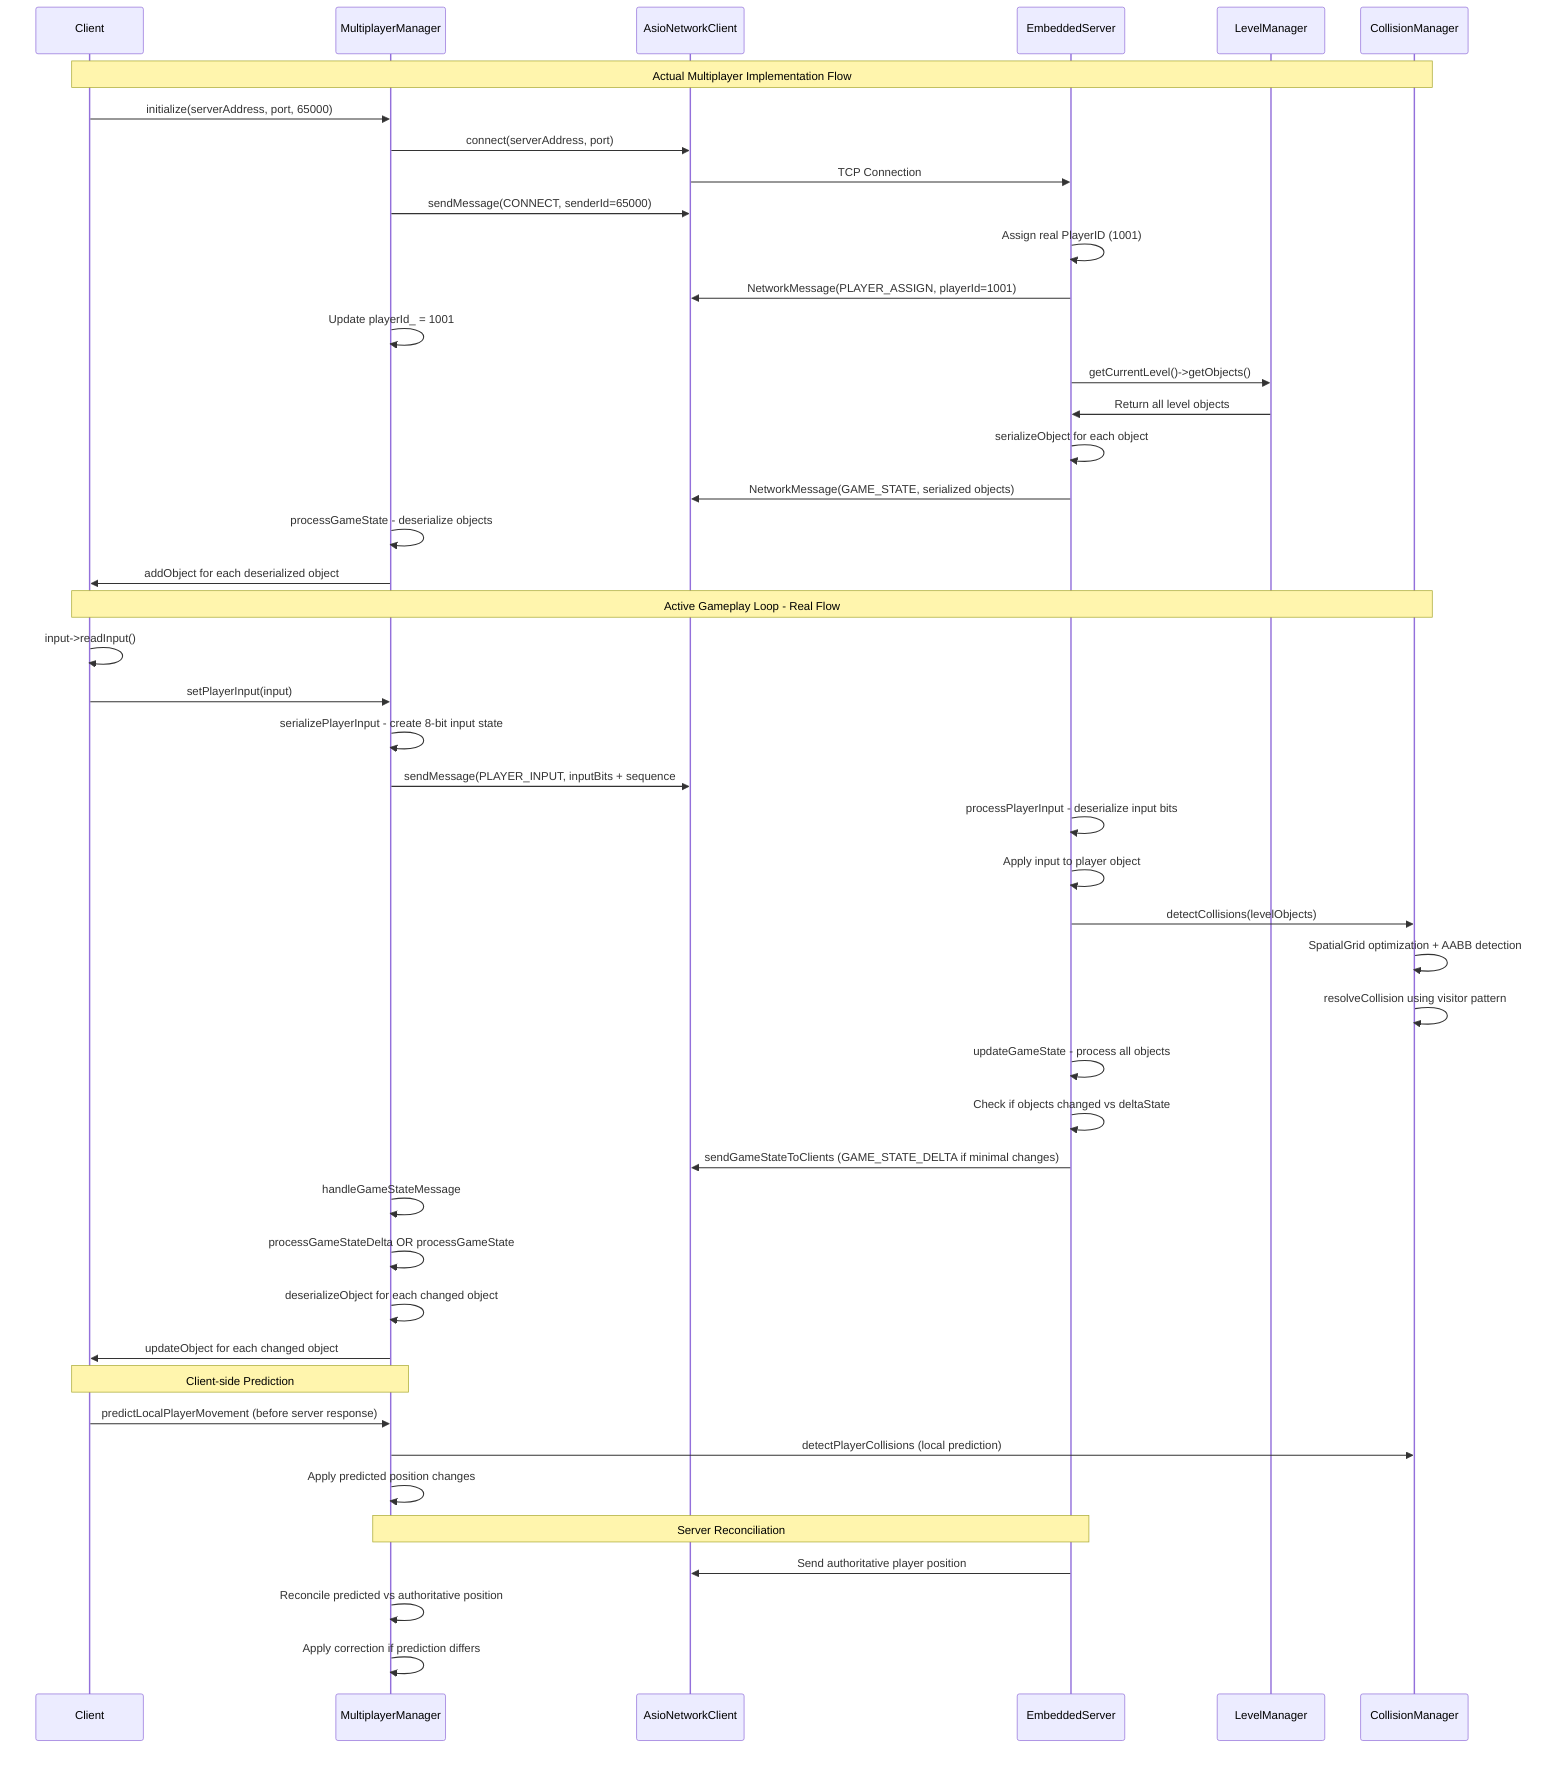 sequenceDiagram
    participant C as Client
    participant MM as MultiplayerManager
    participant AN as AsioNetworkClient
    participant ES as EmbeddedServer
    participant LM as LevelManager
    participant CM as CollisionManager

    Note over C,CM: Actual Multiplayer Implementation Flow

    %% Connection Phase - Real Implementation
    C->>MM: initialize(serverAddress, port, 65000)
    MM->>AN: connect(serverAddress, port)
    AN->>ES: TCP Connection
    MM->>AN: sendMessage(CONNECT, senderId=65000)
    ES->>ES: Assign real PlayerID (1001)
    ES->>AN: NetworkMessage(PLAYER_ASSIGN, playerId=1001)
    MM->>MM: Update playerId_ = 1001

    %% Game State Initialization  
    ES->>LM: getCurrentLevel()->getObjects()
    LM->>ES: Return all level objects
    ES->>ES: serializeObject for each object
    ES->>AN: NetworkMessage(GAME_STATE, serialized objects)
    MM->>MM: processGameState - deserialize objects
    MM->>C: addObject for each deserialized object

    Note over C,CM: Active Gameplay Loop - Real Flow

    %% Input Processing - Actual Implementation
    C->>C: input->readInput()
    C->>MM: setPlayerInput(input)
    MM->>MM: serializePlayerInput - create 8-bit input state
    MM->>AN: sendMessage(PLAYER_INPUT, inputBits + sequence#)
    
    %% Server Processing - Real Implementation
    ES->>ES: processPlayerInput - deserialize input bits
    ES->>ES: Apply input to player object
    ES->>CM: detectCollisions(levelObjects)
    CM->>CM: SpatialGrid optimization + AABB detection
    CM->>CM: resolveCollision using visitor pattern
    
    %% Game State Updates - Actual Implementation
    ES->>ES: updateGameState - process all objects
    ES->>ES: Check if objects changed vs deltaState
    ES->>AN: sendGameStateToClients (GAME_STATE_DELTA if minimal changes)
    
    %% Client State Processing
    MM->>MM: handleGameStateMessage
    MM->>MM: processGameStateDelta OR processGameState
    MM->>MM: deserializeObject for each changed object
    MM->>C: updateObject for each changed object

    %% Client Prediction and Reconciliation - Real Implementation
    Note over C,MM: Client-side Prediction
    C->>MM: predictLocalPlayerMovement (before server response)
    MM->>CM: detectPlayerCollisions (local prediction)
    MM->>MM: Apply predicted position changes
    
    Note over MM,ES: Server Reconciliation
    ES->>AN: Send authoritative player position
    MM->>MM: Reconcile predicted vs authoritative position
    MM->>MM: Apply correction if prediction differs